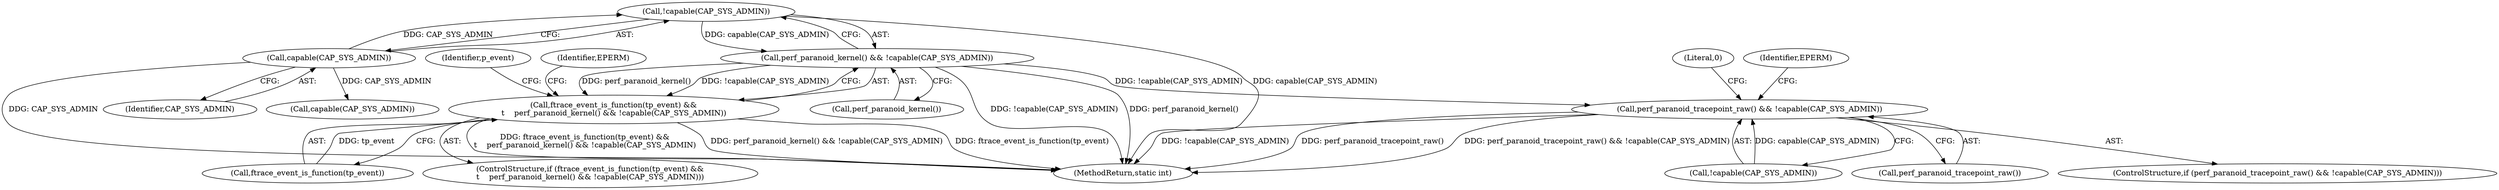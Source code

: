digraph "1_linux_12ae030d54ef250706da5642fc7697cc60ad0df7@del" {
"1000114" [label="(Call,!capable(CAP_SYS_ADMIN))"];
"1000115" [label="(Call,capable(CAP_SYS_ADMIN))"];
"1000112" [label="(Call,perf_paranoid_kernel() && !capable(CAP_SYS_ADMIN))"];
"1000109" [label="(Call,ftrace_event_is_function(tp_event) &&\n\t    perf_paranoid_kernel() && !capable(CAP_SYS_ADMIN))"];
"1000147" [label="(Call,perf_paranoid_tracepoint_raw() && !capable(CAP_SYS_ADMIN))"];
"1000156" [label="(Literal,0)"];
"1000149" [label="(Call,!capable(CAP_SYS_ADMIN))"];
"1000148" [label="(Call,perf_paranoid_tracepoint_raw())"];
"1000110" [label="(Call,ftrace_event_is_function(tp_event))"];
"1000109" [label="(Call,ftrace_event_is_function(tp_event) &&\n\t    perf_paranoid_kernel() && !capable(CAP_SYS_ADMIN))"];
"1000116" [label="(Identifier,CAP_SYS_ADMIN)"];
"1000112" [label="(Call,perf_paranoid_kernel() && !capable(CAP_SYS_ADMIN))"];
"1000115" [label="(Call,capable(CAP_SYS_ADMIN))"];
"1000150" [label="(Call,capable(CAP_SYS_ADMIN))"];
"1000113" [label="(Call,perf_paranoid_kernel())"];
"1000146" [label="(ControlStructure,if (perf_paranoid_tracepoint_raw() && !capable(CAP_SYS_ADMIN)))"];
"1000157" [label="(MethodReturn,static int)"];
"1000154" [label="(Identifier,EPERM)"];
"1000114" [label="(Call,!capable(CAP_SYS_ADMIN))"];
"1000119" [label="(Identifier,EPERM)"];
"1000125" [label="(Identifier,p_event)"];
"1000108" [label="(ControlStructure,if (ftrace_event_is_function(tp_event) &&\n\t    perf_paranoid_kernel() && !capable(CAP_SYS_ADMIN)))"];
"1000147" [label="(Call,perf_paranoid_tracepoint_raw() && !capable(CAP_SYS_ADMIN))"];
"1000114" -> "1000112"  [label="AST: "];
"1000114" -> "1000115"  [label="CFG: "];
"1000115" -> "1000114"  [label="AST: "];
"1000112" -> "1000114"  [label="CFG: "];
"1000114" -> "1000157"  [label="DDG: capable(CAP_SYS_ADMIN)"];
"1000114" -> "1000112"  [label="DDG: capable(CAP_SYS_ADMIN)"];
"1000115" -> "1000114"  [label="DDG: CAP_SYS_ADMIN"];
"1000115" -> "1000116"  [label="CFG: "];
"1000116" -> "1000115"  [label="AST: "];
"1000115" -> "1000157"  [label="DDG: CAP_SYS_ADMIN"];
"1000115" -> "1000150"  [label="DDG: CAP_SYS_ADMIN"];
"1000112" -> "1000109"  [label="AST: "];
"1000112" -> "1000113"  [label="CFG: "];
"1000113" -> "1000112"  [label="AST: "];
"1000109" -> "1000112"  [label="CFG: "];
"1000112" -> "1000157"  [label="DDG: !capable(CAP_SYS_ADMIN)"];
"1000112" -> "1000157"  [label="DDG: perf_paranoid_kernel()"];
"1000112" -> "1000109"  [label="DDG: perf_paranoid_kernel()"];
"1000112" -> "1000109"  [label="DDG: !capable(CAP_SYS_ADMIN)"];
"1000112" -> "1000147"  [label="DDG: !capable(CAP_SYS_ADMIN)"];
"1000109" -> "1000108"  [label="AST: "];
"1000109" -> "1000110"  [label="CFG: "];
"1000110" -> "1000109"  [label="AST: "];
"1000119" -> "1000109"  [label="CFG: "];
"1000125" -> "1000109"  [label="CFG: "];
"1000109" -> "1000157"  [label="DDG: perf_paranoid_kernel() && !capable(CAP_SYS_ADMIN)"];
"1000109" -> "1000157"  [label="DDG: ftrace_event_is_function(tp_event)"];
"1000109" -> "1000157"  [label="DDG: ftrace_event_is_function(tp_event) &&\n\t    perf_paranoid_kernel() && !capable(CAP_SYS_ADMIN)"];
"1000110" -> "1000109"  [label="DDG: tp_event"];
"1000147" -> "1000146"  [label="AST: "];
"1000147" -> "1000148"  [label="CFG: "];
"1000147" -> "1000149"  [label="CFG: "];
"1000148" -> "1000147"  [label="AST: "];
"1000149" -> "1000147"  [label="AST: "];
"1000154" -> "1000147"  [label="CFG: "];
"1000156" -> "1000147"  [label="CFG: "];
"1000147" -> "1000157"  [label="DDG: !capable(CAP_SYS_ADMIN)"];
"1000147" -> "1000157"  [label="DDG: perf_paranoid_tracepoint_raw()"];
"1000147" -> "1000157"  [label="DDG: perf_paranoid_tracepoint_raw() && !capable(CAP_SYS_ADMIN)"];
"1000149" -> "1000147"  [label="DDG: capable(CAP_SYS_ADMIN)"];
}
